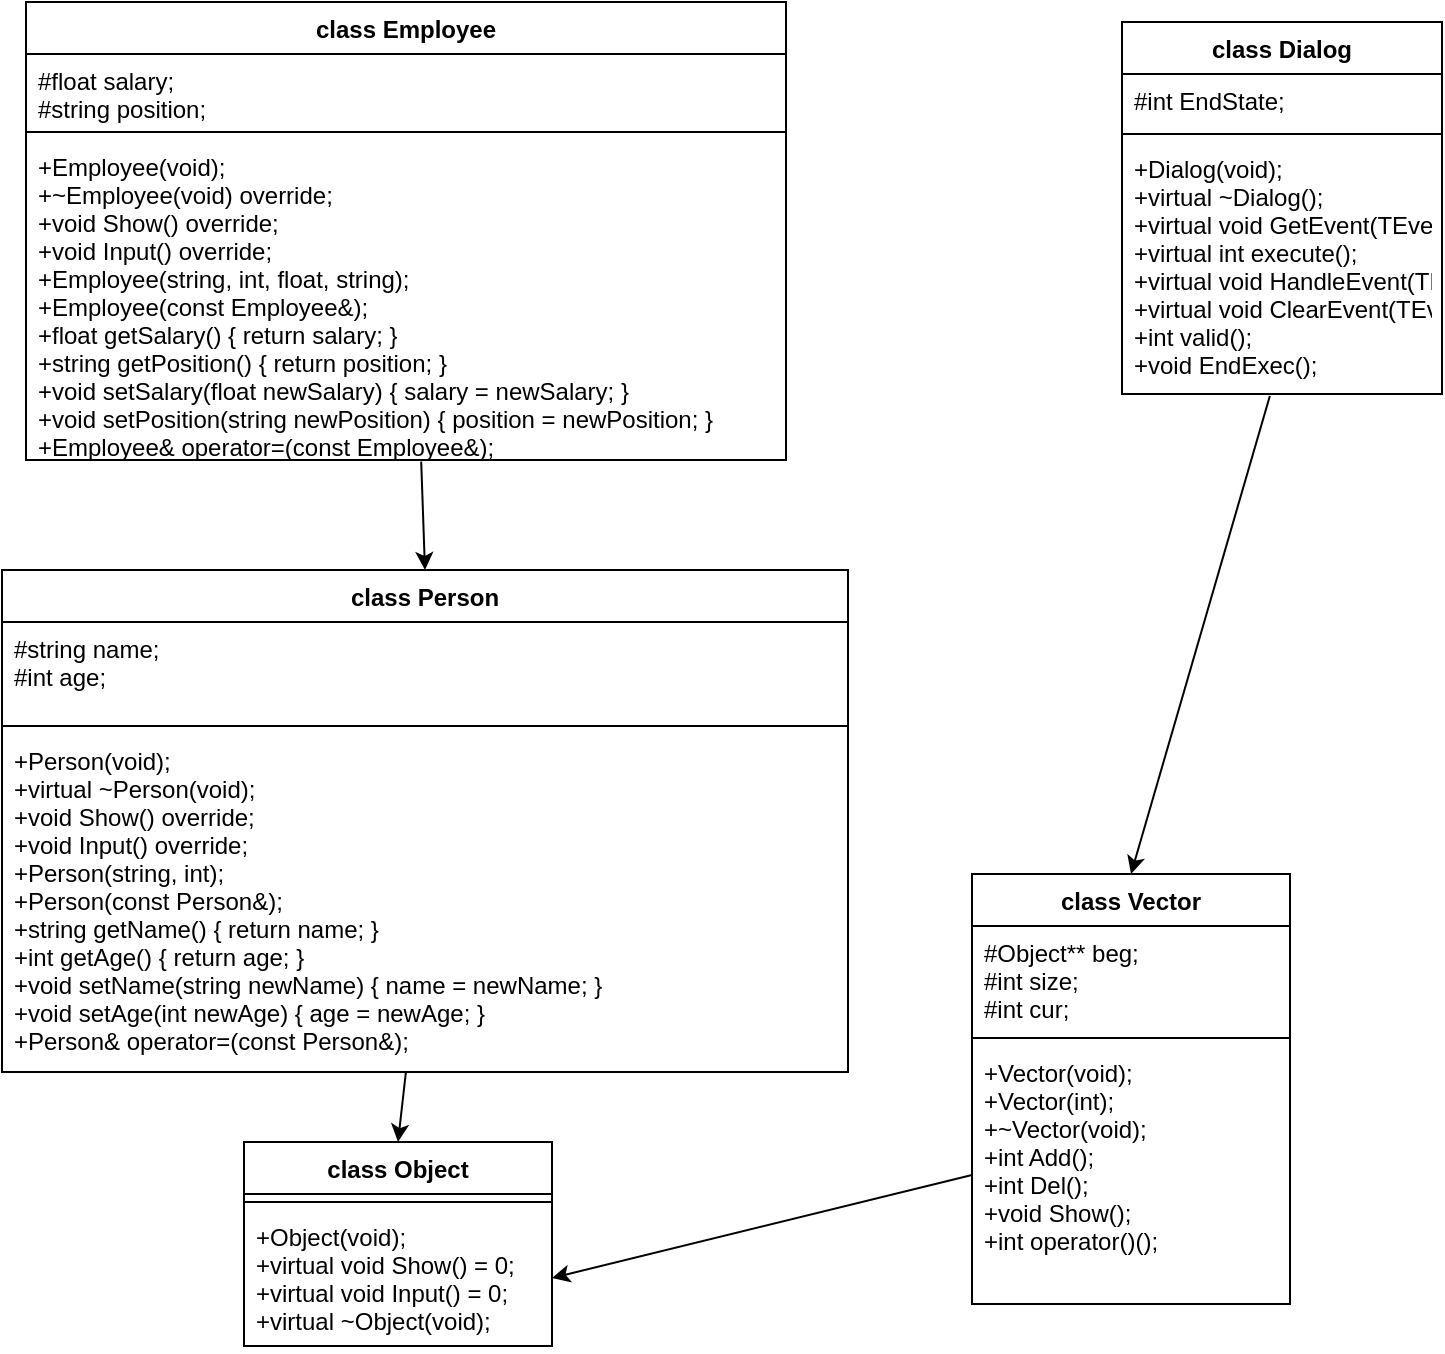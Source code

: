 <mxfile version="17.5.0" type="device"><diagram id="8IrL2BkMaj74ObW8IwOP" name="Page-1"><mxGraphModel dx="2363" dy="1481" grid="0" gridSize="10" guides="1" tooltips="1" connect="1" arrows="1" fold="1" page="0" pageScale="1" pageWidth="827" pageHeight="1169" math="0" shadow="0"><root><mxCell id="0"/><mxCell id="1" parent="0"/><mxCell id="d78JHvJ_8xpmT59eT0_7-5" value="class Object" style="swimlane;fontStyle=1;align=center;verticalAlign=top;childLayout=stackLayout;horizontal=1;startSize=26;horizontalStack=0;resizeParent=1;resizeParentMax=0;resizeLast=0;collapsible=1;marginBottom=0;" vertex="1" parent="1"><mxGeometry x="-93" y="362" width="154" height="102" as="geometry"/></mxCell><mxCell id="d78JHvJ_8xpmT59eT0_7-7" value="" style="line;strokeWidth=1;fillColor=none;align=left;verticalAlign=middle;spacingTop=-1;spacingLeft=3;spacingRight=3;rotatable=0;labelPosition=right;points=[];portConstraint=eastwest;" vertex="1" parent="d78JHvJ_8xpmT59eT0_7-5"><mxGeometry y="26" width="154" height="8" as="geometry"/></mxCell><mxCell id="d78JHvJ_8xpmT59eT0_7-8" value="+Object(void);&#10;+virtual void Show() = 0;&#10;+virtual void Input() = 0;&#10;+virtual ~Object(void);" style="text;strokeColor=none;fillColor=none;align=left;verticalAlign=top;spacingLeft=4;spacingRight=4;overflow=hidden;rotatable=0;points=[[0,0.5],[1,0.5]];portConstraint=eastwest;" vertex="1" parent="d78JHvJ_8xpmT59eT0_7-5"><mxGeometry y="34" width="154" height="68" as="geometry"/></mxCell><mxCell id="d78JHvJ_8xpmT59eT0_7-9" value="class Employee" style="swimlane;fontStyle=1;align=center;verticalAlign=top;childLayout=stackLayout;horizontal=1;startSize=26;horizontalStack=0;resizeParent=1;resizeParentMax=0;resizeLast=0;collapsible=1;marginBottom=0;" vertex="1" parent="1"><mxGeometry x="-202" y="-208" width="380" height="229" as="geometry"/></mxCell><mxCell id="d78JHvJ_8xpmT59eT0_7-10" value="#float salary;&#10;#string position;" style="text;strokeColor=none;fillColor=none;align=left;verticalAlign=top;spacingLeft=4;spacingRight=4;overflow=hidden;rotatable=0;points=[[0,0.5],[1,0.5]];portConstraint=eastwest;" vertex="1" parent="d78JHvJ_8xpmT59eT0_7-9"><mxGeometry y="26" width="380" height="35" as="geometry"/></mxCell><mxCell id="d78JHvJ_8xpmT59eT0_7-11" value="" style="line;strokeWidth=1;fillColor=none;align=left;verticalAlign=middle;spacingTop=-1;spacingLeft=3;spacingRight=3;rotatable=0;labelPosition=right;points=[];portConstraint=eastwest;" vertex="1" parent="d78JHvJ_8xpmT59eT0_7-9"><mxGeometry y="61" width="380" height="8" as="geometry"/></mxCell><mxCell id="d78JHvJ_8xpmT59eT0_7-12" value="+Employee(void);&#10;+~Employee(void) override;&#10;+void Show() override;&#10;+void Input() override;&#10;+Employee(string, int, float, string);&#10;+Employee(const Employee&amp;);&#10;+float getSalary() { return salary; }&#10;+string getPosition() { return position; }&#10;+void setSalary(float newSalary) { salary = newSalary; }&#10;+void setPosition(string newPosition) { position = newPosition; }&#10;+Employee&amp; operator=(const Employee&amp;);" style="text;strokeColor=none;fillColor=none;align=left;verticalAlign=top;spacingLeft=4;spacingRight=4;overflow=hidden;rotatable=0;points=[[0,0.5],[1,0.5]];portConstraint=eastwest;" vertex="1" parent="d78JHvJ_8xpmT59eT0_7-9"><mxGeometry y="69" width="380" height="160" as="geometry"/></mxCell><mxCell id="d78JHvJ_8xpmT59eT0_7-16" value="class Vector" style="swimlane;fontStyle=1;align=center;verticalAlign=top;childLayout=stackLayout;horizontal=1;startSize=26;horizontalStack=0;resizeParent=1;resizeParentMax=0;resizeLast=0;collapsible=1;marginBottom=0;" vertex="1" parent="1"><mxGeometry x="271" y="228" width="159" height="215" as="geometry"/></mxCell><mxCell id="d78JHvJ_8xpmT59eT0_7-17" value="#Object** beg;&#10;#int size;&#10;#int cur;" style="text;strokeColor=none;fillColor=none;align=left;verticalAlign=top;spacingLeft=4;spacingRight=4;overflow=hidden;rotatable=0;points=[[0,0.5],[1,0.5]];portConstraint=eastwest;" vertex="1" parent="d78JHvJ_8xpmT59eT0_7-16"><mxGeometry y="26" width="159" height="52" as="geometry"/></mxCell><mxCell id="d78JHvJ_8xpmT59eT0_7-18" value="" style="line;strokeWidth=1;fillColor=none;align=left;verticalAlign=middle;spacingTop=-1;spacingLeft=3;spacingRight=3;rotatable=0;labelPosition=right;points=[];portConstraint=eastwest;" vertex="1" parent="d78JHvJ_8xpmT59eT0_7-16"><mxGeometry y="78" width="159" height="8" as="geometry"/></mxCell><mxCell id="d78JHvJ_8xpmT59eT0_7-19" value="+Vector(void);&#10;+Vector(int);&#10;+~Vector(void);&#10;+int Add();&#10;+int Del();&#10;+void Show();&#10;+int operator()();" style="text;strokeColor=none;fillColor=none;align=left;verticalAlign=top;spacingLeft=4;spacingRight=4;overflow=hidden;rotatable=0;points=[[0,0.5],[1,0.5]];portConstraint=eastwest;" vertex="1" parent="d78JHvJ_8xpmT59eT0_7-16"><mxGeometry y="86" width="159" height="129" as="geometry"/></mxCell><mxCell id="d78JHvJ_8xpmT59eT0_7-20" value="class Dialog" style="swimlane;fontStyle=1;align=center;verticalAlign=top;childLayout=stackLayout;horizontal=1;startSize=26;horizontalStack=0;resizeParent=1;resizeParentMax=0;resizeLast=0;collapsible=1;marginBottom=0;" vertex="1" parent="1"><mxGeometry x="346" y="-198" width="160" height="186" as="geometry"/></mxCell><mxCell id="d78JHvJ_8xpmT59eT0_7-21" value="#int EndState;" style="text;strokeColor=none;fillColor=none;align=left;verticalAlign=top;spacingLeft=4;spacingRight=4;overflow=hidden;rotatable=0;points=[[0,0.5],[1,0.5]];portConstraint=eastwest;" vertex="1" parent="d78JHvJ_8xpmT59eT0_7-20"><mxGeometry y="26" width="160" height="26" as="geometry"/></mxCell><mxCell id="d78JHvJ_8xpmT59eT0_7-22" value="" style="line;strokeWidth=1;fillColor=none;align=left;verticalAlign=middle;spacingTop=-1;spacingLeft=3;spacingRight=3;rotatable=0;labelPosition=right;points=[];portConstraint=eastwest;" vertex="1" parent="d78JHvJ_8xpmT59eT0_7-20"><mxGeometry y="52" width="160" height="8" as="geometry"/></mxCell><mxCell id="d78JHvJ_8xpmT59eT0_7-23" value="+Dialog(void);&#10;+virtual ~Dialog();&#10;+virtual void GetEvent(TEvent&amp; event);&#10;+virtual int execute();&#10;+virtual void HandleEvent(TEvent&amp; event);&#10;+virtual void ClearEvent(TEvent&amp; event);&#10;+int valid();&#10;+void EndExec();" style="text;strokeColor=none;fillColor=none;align=left;verticalAlign=top;spacingLeft=4;spacingRight=4;overflow=hidden;rotatable=0;points=[[0,0.5],[1,0.5]];portConstraint=eastwest;" vertex="1" parent="d78JHvJ_8xpmT59eT0_7-20"><mxGeometry y="60" width="160" height="126" as="geometry"/></mxCell><mxCell id="d78JHvJ_8xpmT59eT0_7-24" value="class Person" style="swimlane;fontStyle=1;align=center;verticalAlign=top;childLayout=stackLayout;horizontal=1;startSize=26;horizontalStack=0;resizeParent=1;resizeParentMax=0;resizeLast=0;collapsible=1;marginBottom=0;" vertex="1" parent="1"><mxGeometry x="-214" y="76" width="423" height="251" as="geometry"/></mxCell><mxCell id="d78JHvJ_8xpmT59eT0_7-25" value="#string name;&#10;#int age;" style="text;strokeColor=none;fillColor=none;align=left;verticalAlign=top;spacingLeft=4;spacingRight=4;overflow=hidden;rotatable=0;points=[[0,0.5],[1,0.5]];portConstraint=eastwest;" vertex="1" parent="d78JHvJ_8xpmT59eT0_7-24"><mxGeometry y="26" width="423" height="48" as="geometry"/></mxCell><mxCell id="d78JHvJ_8xpmT59eT0_7-26" value="" style="line;strokeWidth=1;fillColor=none;align=left;verticalAlign=middle;spacingTop=-1;spacingLeft=3;spacingRight=3;rotatable=0;labelPosition=right;points=[];portConstraint=eastwest;" vertex="1" parent="d78JHvJ_8xpmT59eT0_7-24"><mxGeometry y="74" width="423" height="8" as="geometry"/></mxCell><mxCell id="d78JHvJ_8xpmT59eT0_7-27" value="+Person(void);&#10;+virtual ~Person(void);&#10;+void Show() override;&#10;+void Input() override;&#10;+Person(string, int);&#10;+Person(const Person&amp;);&#10;+string getName() { return name; }&#10;+int getAge() { return age; }&#10;+void setName(string newName) { name = newName; }&#10;+void setAge(int newAge) { age = newAge; }&#10;+Person&amp; operator=(const Person&amp;);" style="text;strokeColor=none;fillColor=none;align=left;verticalAlign=top;spacingLeft=4;spacingRight=4;overflow=hidden;rotatable=0;points=[[0,0.5],[1,0.5]];portConstraint=eastwest;" vertex="1" parent="d78JHvJ_8xpmT59eT0_7-24"><mxGeometry y="82" width="423" height="169" as="geometry"/></mxCell><mxCell id="d78JHvJ_8xpmT59eT0_7-33" value="" style="endArrow=classic;html=1;rounded=0;entryX=1;entryY=0.5;entryDx=0;entryDy=0;exitX=0;exitY=0.5;exitDx=0;exitDy=0;" edge="1" parent="1" source="d78JHvJ_8xpmT59eT0_7-19" target="d78JHvJ_8xpmT59eT0_7-8"><mxGeometry width="50" height="50" relative="1" as="geometry"><mxPoint x="411" y="226" as="sourcePoint"/><mxPoint x="461" y="176" as="targetPoint"/></mxGeometry></mxCell><mxCell id="d78JHvJ_8xpmT59eT0_7-34" value="" style="endArrow=classic;html=1;rounded=0;entryX=0.5;entryY=0;entryDx=0;entryDy=0;exitX=0.52;exitY=1.005;exitDx=0;exitDy=0;exitPerimeter=0;" edge="1" parent="1" source="d78JHvJ_8xpmT59eT0_7-12" target="d78JHvJ_8xpmT59eT0_7-24"><mxGeometry width="50" height="50" relative="1" as="geometry"><mxPoint x="411" y="226" as="sourcePoint"/><mxPoint x="461" y="176" as="targetPoint"/></mxGeometry></mxCell><mxCell id="d78JHvJ_8xpmT59eT0_7-35" value="" style="endArrow=classic;html=1;rounded=0;entryX=0.5;entryY=0;entryDx=0;entryDy=0;" edge="1" parent="1" source="d78JHvJ_8xpmT59eT0_7-27" target="d78JHvJ_8xpmT59eT0_7-5"><mxGeometry width="50" height="50" relative="1" as="geometry"><mxPoint x="411" y="226" as="sourcePoint"/><mxPoint x="461" y="176" as="targetPoint"/></mxGeometry></mxCell><mxCell id="d78JHvJ_8xpmT59eT0_7-36" value="" style="endArrow=classic;html=1;rounded=0;entryX=0.5;entryY=0;entryDx=0;entryDy=0;exitX=0.462;exitY=1.008;exitDx=0;exitDy=0;exitPerimeter=0;" edge="1" parent="1" source="d78JHvJ_8xpmT59eT0_7-23" target="d78JHvJ_8xpmT59eT0_7-16"><mxGeometry width="50" height="50" relative="1" as="geometry"><mxPoint x="411" y="226" as="sourcePoint"/><mxPoint x="461" y="176" as="targetPoint"/></mxGeometry></mxCell></root></mxGraphModel></diagram></mxfile>